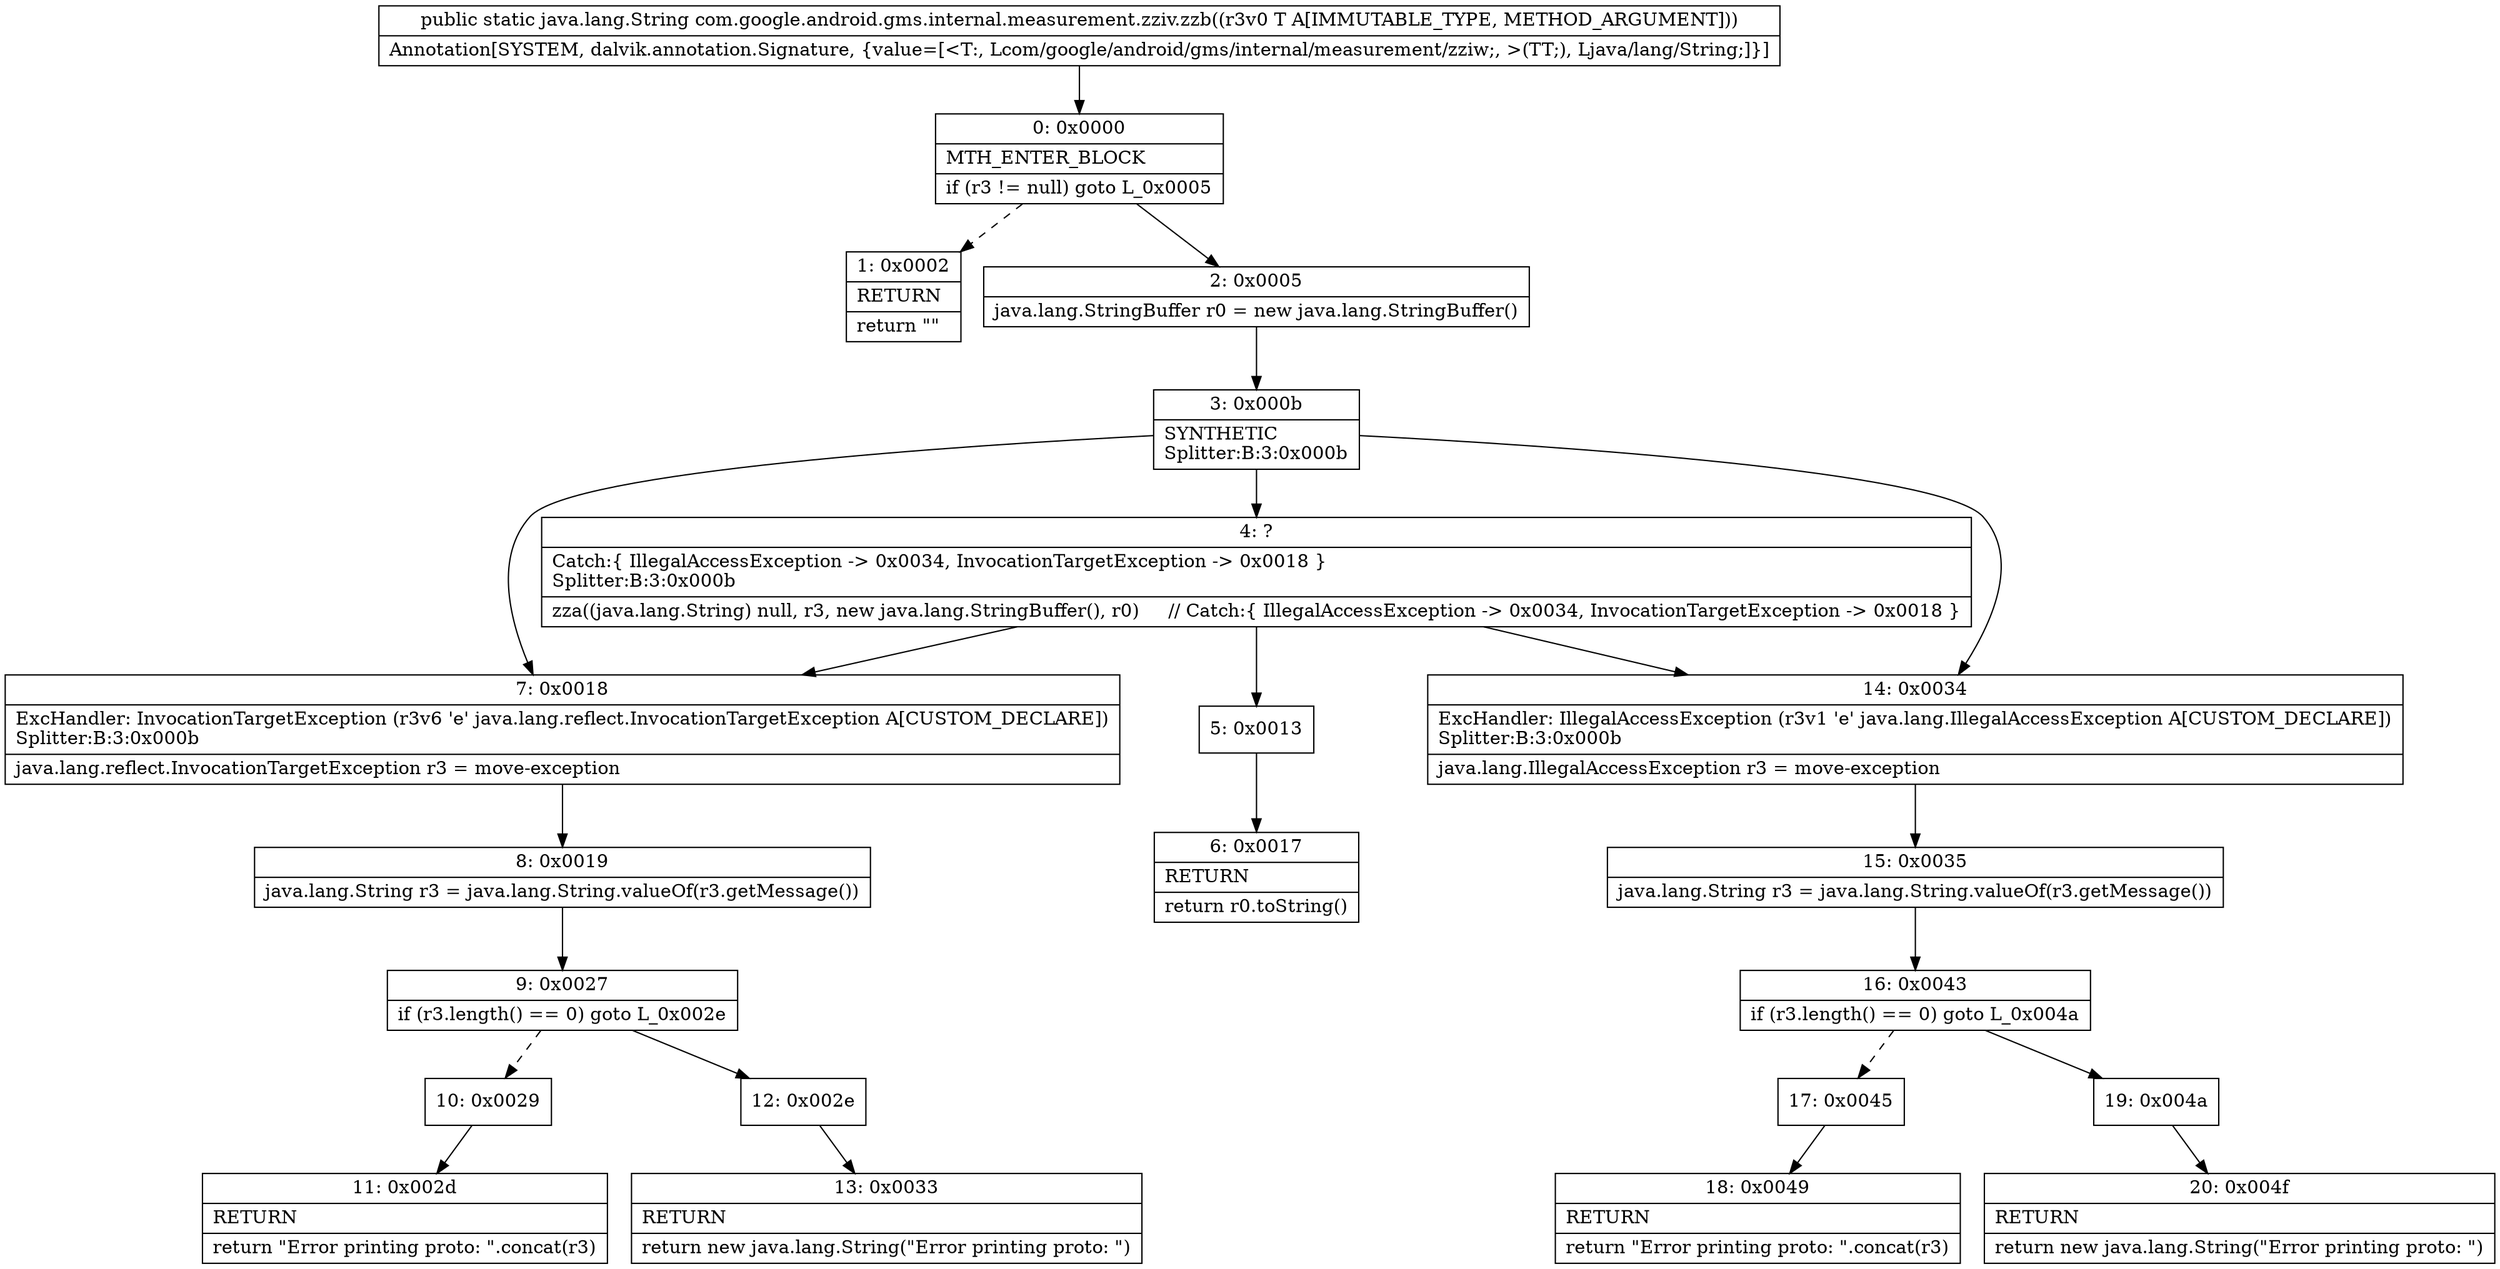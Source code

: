 digraph "CFG forcom.google.android.gms.internal.measurement.zziv.zzb(Lcom\/google\/android\/gms\/internal\/measurement\/zziw;)Ljava\/lang\/String;" {
Node_0 [shape=record,label="{0\:\ 0x0000|MTH_ENTER_BLOCK\l|if (r3 != null) goto L_0x0005\l}"];
Node_1 [shape=record,label="{1\:\ 0x0002|RETURN\l|return \"\"\l}"];
Node_2 [shape=record,label="{2\:\ 0x0005|java.lang.StringBuffer r0 = new java.lang.StringBuffer()\l}"];
Node_3 [shape=record,label="{3\:\ 0x000b|SYNTHETIC\lSplitter:B:3:0x000b\l}"];
Node_4 [shape=record,label="{4\:\ ?|Catch:\{ IllegalAccessException \-\> 0x0034, InvocationTargetException \-\> 0x0018 \}\lSplitter:B:3:0x000b\l|zza((java.lang.String) null, r3, new java.lang.StringBuffer(), r0)     \/\/ Catch:\{ IllegalAccessException \-\> 0x0034, InvocationTargetException \-\> 0x0018 \}\l}"];
Node_5 [shape=record,label="{5\:\ 0x0013}"];
Node_6 [shape=record,label="{6\:\ 0x0017|RETURN\l|return r0.toString()\l}"];
Node_7 [shape=record,label="{7\:\ 0x0018|ExcHandler: InvocationTargetException (r3v6 'e' java.lang.reflect.InvocationTargetException A[CUSTOM_DECLARE])\lSplitter:B:3:0x000b\l|java.lang.reflect.InvocationTargetException r3 = move\-exception\l}"];
Node_8 [shape=record,label="{8\:\ 0x0019|java.lang.String r3 = java.lang.String.valueOf(r3.getMessage())\l}"];
Node_9 [shape=record,label="{9\:\ 0x0027|if (r3.length() == 0) goto L_0x002e\l}"];
Node_10 [shape=record,label="{10\:\ 0x0029}"];
Node_11 [shape=record,label="{11\:\ 0x002d|RETURN\l|return \"Error printing proto: \".concat(r3)\l}"];
Node_12 [shape=record,label="{12\:\ 0x002e}"];
Node_13 [shape=record,label="{13\:\ 0x0033|RETURN\l|return new java.lang.String(\"Error printing proto: \")\l}"];
Node_14 [shape=record,label="{14\:\ 0x0034|ExcHandler: IllegalAccessException (r3v1 'e' java.lang.IllegalAccessException A[CUSTOM_DECLARE])\lSplitter:B:3:0x000b\l|java.lang.IllegalAccessException r3 = move\-exception\l}"];
Node_15 [shape=record,label="{15\:\ 0x0035|java.lang.String r3 = java.lang.String.valueOf(r3.getMessage())\l}"];
Node_16 [shape=record,label="{16\:\ 0x0043|if (r3.length() == 0) goto L_0x004a\l}"];
Node_17 [shape=record,label="{17\:\ 0x0045}"];
Node_18 [shape=record,label="{18\:\ 0x0049|RETURN\l|return \"Error printing proto: \".concat(r3)\l}"];
Node_19 [shape=record,label="{19\:\ 0x004a}"];
Node_20 [shape=record,label="{20\:\ 0x004f|RETURN\l|return new java.lang.String(\"Error printing proto: \")\l}"];
MethodNode[shape=record,label="{public static java.lang.String com.google.android.gms.internal.measurement.zziv.zzb((r3v0 T A[IMMUTABLE_TYPE, METHOD_ARGUMENT]))  | Annotation[SYSTEM, dalvik.annotation.Signature, \{value=[\<T:, Lcom\/google\/android\/gms\/internal\/measurement\/zziw;, \>(TT;), Ljava\/lang\/String;]\}]\l}"];
MethodNode -> Node_0;
Node_0 -> Node_1[style=dashed];
Node_0 -> Node_2;
Node_2 -> Node_3;
Node_3 -> Node_4;
Node_3 -> Node_14;
Node_3 -> Node_7;
Node_4 -> Node_5;
Node_4 -> Node_14;
Node_4 -> Node_7;
Node_5 -> Node_6;
Node_7 -> Node_8;
Node_8 -> Node_9;
Node_9 -> Node_10[style=dashed];
Node_9 -> Node_12;
Node_10 -> Node_11;
Node_12 -> Node_13;
Node_14 -> Node_15;
Node_15 -> Node_16;
Node_16 -> Node_17[style=dashed];
Node_16 -> Node_19;
Node_17 -> Node_18;
Node_19 -> Node_20;
}

